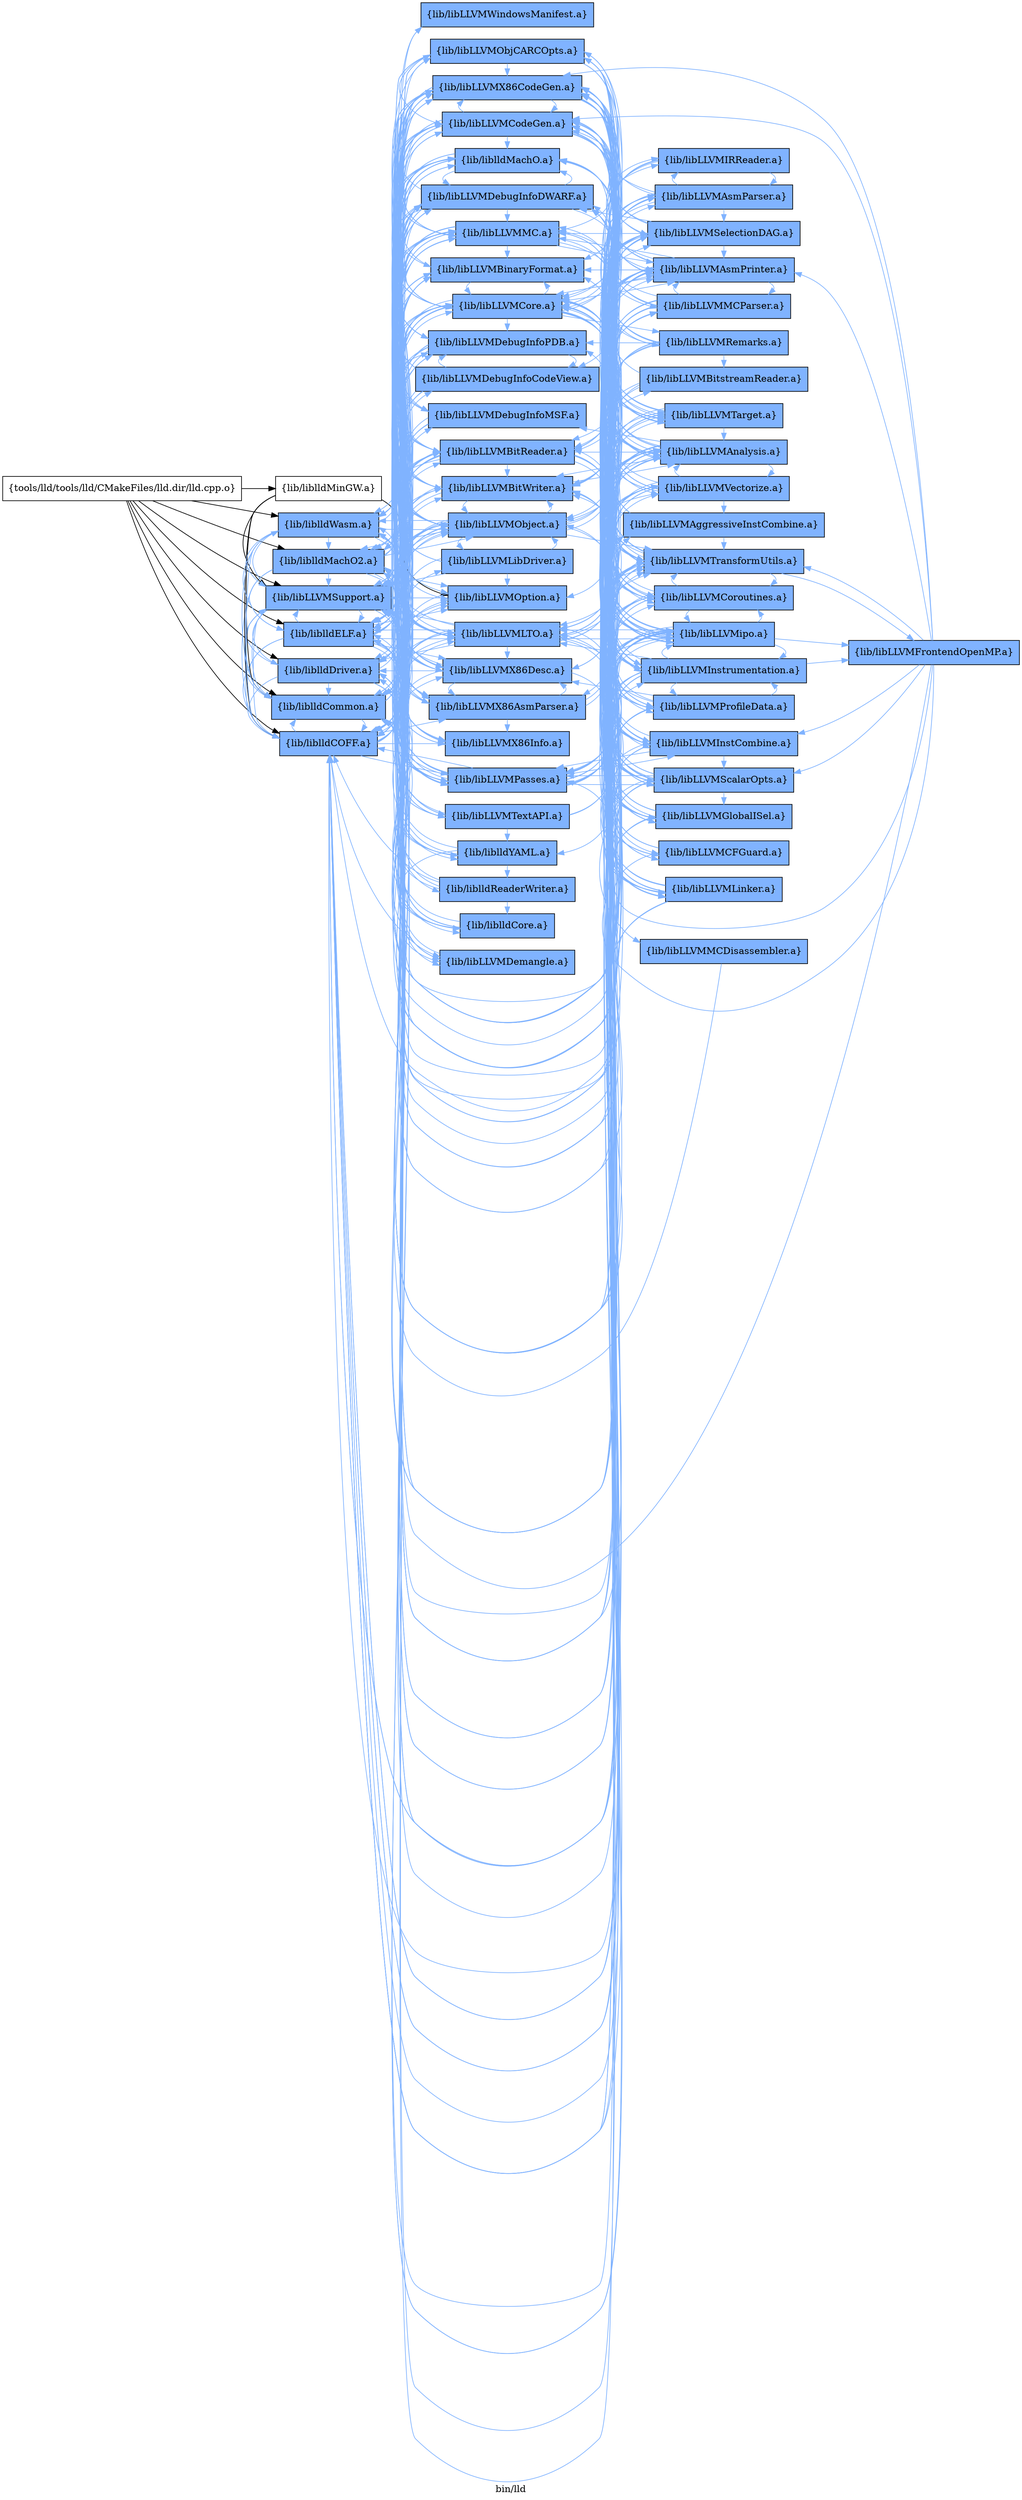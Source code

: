 digraph "bin/lld" {
	label="bin/lld";
	rankdir=LR;
	{ rank=same; Node0x55e266e8fc18;  }
	{ rank=same; Node0x55e266e9afc8; Node0x55e266e9ab18; Node0x55e266e9a5c8; Node0x55e266e99df8; Node0x55e266e99948; Node0x55e266e99498; Node0x55e266e98f48; Node0x55e266e98b38;  }
	{ rank=same; Node0x55e266e98548; Node0x55e266e9f348; Node0x55e266e8d1e8; Node0x55e266e96a18; Node0x55e266e96748; Node0x55e266ea1878; Node0x55e266e9f848; Node0x55e266e9fd48; Node0x55e266e965b8; Node0x55e266ea22c8; Node0x55e266ea1dc8; Node0x55e266ea36c8; Node0x55e266e8d6e8; Node0x55e266eb3078; Node0x55e266ea1378; Node0x55e266ea0dd8; Node0x55e266eb1b38; Node0x55e266eb2bc8; Node0x55e266e8c7e8; Node0x55e266ea0c48; Node0x55e266e98098; Node0x55e266e97b48; Node0x55e266e975f8; Node0x55e266e90168; Node0x55e266eb11d8; Node0x55e266eb0dc8; Node0x55e266e8e4a8;  }
	{ rank=same; Node0x55e266ea0248; Node0x55e266e8e9a8; Node0x55e266ea1648; Node0x55e266eb2b78; Node0x55e266ea0748; Node0x55e266ea1148; Node0x55e266ea08d8; Node0x55e266eb2628; Node0x55e266e8fc68; Node0x55e266e8daa8; Node0x55e266e8f268; Node0x55e266eb20d8; Node0x55e266eaf0b8; Node0x55e266e911a8; Node0x55e266e8dfa8; Node0x55e266eaf5b8; Node0x55e266e9f9d8; Node0x55e266eb1638; Node0x55e266ea2818; Node0x55e266e907a8; Node0x55e266e8f858; Node0x55e266e97238;  }

	Node0x55e266e8fc18 [shape=record,shape=box,group=0,label="{tools/lld/tools/lld/CMakeFiles/lld.dir/lld.cpp.o}"];
	Node0x55e266e8fc18 -> Node0x55e266e9afc8;
	Node0x55e266e8fc18 -> Node0x55e266e9ab18;
	Node0x55e266e8fc18 -> Node0x55e266e9a5c8;
	Node0x55e266e8fc18 -> Node0x55e266e99df8;
	Node0x55e266e8fc18 -> Node0x55e266e99948;
	Node0x55e266e8fc18 -> Node0x55e266e99498;
	Node0x55e266e8fc18 -> Node0x55e266e98f48;
	Node0x55e266e8fc18 -> Node0x55e266e98b38;
	Node0x55e266e9afc8 [shape=record,shape=box,group=1,style=filled,fillcolor="0.600000 0.5 1",label="{lib/libLLVMSupport.a}"];
	Node0x55e266e9afc8 -> Node0x55e266e9a5c8[color="0.600000 0.5 1"];
	Node0x55e266e9afc8 -> Node0x55e266e9ab18[color="0.600000 0.5 1"];
	Node0x55e266e9afc8 -> Node0x55e266e99948[color="0.600000 0.5 1"];
	Node0x55e266e9afc8 -> Node0x55e266e99df8[color="0.600000 0.5 1"];
	Node0x55e266e9afc8 -> Node0x55e266e98b38[color="0.600000 0.5 1"];
	Node0x55e266e9afc8 -> Node0x55e266e98548[color="0.600000 0.5 1"];
	Node0x55e266e9afc8 -> Node0x55e266e9f348[color="0.600000 0.5 1"];
	Node0x55e266e9afc8 -> Node0x55e266e8d1e8[color="0.600000 0.5 1"];
	Node0x55e266e9afc8 -> Node0x55e266e96a18[color="0.600000 0.5 1"];
	Node0x55e266e9afc8 -> Node0x55e266e96748[color="0.600000 0.5 1"];
	Node0x55e266e9ab18 [shape=record,shape=box,group=1,style=filled,fillcolor="0.600000 0.5 1",label="{lib/liblldCommon.a}"];
	Node0x55e266e9ab18 -> Node0x55e266e9afc8[color="0.600000 0.5 1"];
	Node0x55e266e9ab18 -> Node0x55e266ea1878[color="0.600000 0.5 1"];
	Node0x55e266e9ab18 -> Node0x55e266e9a5c8[color="0.600000 0.5 1"];
	Node0x55e266e9ab18 -> Node0x55e266e9f848[color="0.600000 0.5 1"];
	Node0x55e266e9ab18 -> Node0x55e266e9fd48[color="0.600000 0.5 1"];
	Node0x55e266e9ab18 -> Node0x55e266e8d1e8[color="0.600000 0.5 1"];
	Node0x55e266e9ab18 -> Node0x55e266e96748[color="0.600000 0.5 1"];
	Node0x55e266e9a5c8 [shape=record,shape=box,group=1,style=filled,fillcolor="0.600000 0.5 1",label="{lib/liblldCOFF.a}"];
	Node0x55e266e9a5c8 -> Node0x55e266e9afc8[color="0.600000 0.5 1"];
	Node0x55e266e9a5c8 -> Node0x55e266e9ab18[color="0.600000 0.5 1"];
	Node0x55e266e9a5c8 -> Node0x55e266e965b8[color="0.600000 0.5 1"];
	Node0x55e266e9a5c8 -> Node0x55e266e9f848[color="0.600000 0.5 1"];
	Node0x55e266e9a5c8 -> Node0x55e266e9f348[color="0.600000 0.5 1"];
	Node0x55e266e9a5c8 -> Node0x55e266ea22c8[color="0.600000 0.5 1"];
	Node0x55e266e9a5c8 -> Node0x55e266ea1dc8[color="0.600000 0.5 1"];
	Node0x55e266e9a5c8 -> Node0x55e266ea36c8[color="0.600000 0.5 1"];
	Node0x55e266e9a5c8 -> Node0x55e266e8d6e8[color="0.600000 0.5 1"];
	Node0x55e266e9a5c8 -> Node0x55e266eb3078[color="0.600000 0.5 1"];
	Node0x55e266e9a5c8 -> Node0x55e266ea1378[color="0.600000 0.5 1"];
	Node0x55e266e9a5c8 -> Node0x55e266e96a18[color="0.600000 0.5 1"];
	Node0x55e266e9a5c8 -> Node0x55e266ea0dd8[color="0.600000 0.5 1"];
	Node0x55e266e9a5c8 -> Node0x55e266eb1b38[color="0.600000 0.5 1"];
	Node0x55e266e9a5c8 -> Node0x55e266eb2bc8[color="0.600000 0.5 1"];
	Node0x55e266e9a5c8 -> Node0x55e266e9fd48[color="0.600000 0.5 1"];
	Node0x55e266e9a5c8 -> Node0x55e266e8c7e8[color="0.600000 0.5 1"];
	Node0x55e266e9a5c8 -> Node0x55e266ea0c48[color="0.600000 0.5 1"];
	Node0x55e266e9a5c8 -> Node0x55e266e96748[color="0.600000 0.5 1"];
	Node0x55e266e99df8 [shape=record,shape=box,group=1,style=filled,fillcolor="0.600000 0.5 1",label="{lib/liblldDriver.a}"];
	Node0x55e266e99df8 -> Node0x55e266e9afc8[color="0.600000 0.5 1"];
	Node0x55e266e99df8 -> Node0x55e266e9ab18[color="0.600000 0.5 1"];
	Node0x55e266e99df8 -> Node0x55e266e9a5c8[color="0.600000 0.5 1"];
	Node0x55e266e99df8 -> Node0x55e266e98548[color="0.600000 0.5 1"];
	Node0x55e266e99df8 -> Node0x55e266e98098[color="0.600000 0.5 1"];
	Node0x55e266e99df8 -> Node0x55e266e97b48[color="0.600000 0.5 1"];
	Node0x55e266e99df8 -> Node0x55e266e975f8[color="0.600000 0.5 1"];
	Node0x55e266e99df8 -> Node0x55e266e9f848[color="0.600000 0.5 1"];
	Node0x55e266e99948 [shape=record,shape=box,group=1,style=filled,fillcolor="0.600000 0.5 1",label="{lib/liblldELF.a}"];
	Node0x55e266e99948 -> Node0x55e266e9afc8[color="0.600000 0.5 1"];
	Node0x55e266e99948 -> Node0x55e266e9ab18[color="0.600000 0.5 1"];
	Node0x55e266e99948 -> Node0x55e266e9a5c8[color="0.600000 0.5 1"];
	Node0x55e266e99948 -> Node0x55e266e9f848[color="0.600000 0.5 1"];
	Node0x55e266e99948 -> Node0x55e266e9f348[color="0.600000 0.5 1"];
	Node0x55e266e99948 -> Node0x55e266ea22c8[color="0.600000 0.5 1"];
	Node0x55e266e99948 -> Node0x55e266ea1dc8[color="0.600000 0.5 1"];
	Node0x55e266e99948 -> Node0x55e266ea36c8[color="0.600000 0.5 1"];
	Node0x55e266e99948 -> Node0x55e266e8d6e8[color="0.600000 0.5 1"];
	Node0x55e266e99948 -> Node0x55e266eb3078[color="0.600000 0.5 1"];
	Node0x55e266e99948 -> Node0x55e266ea1378[color="0.600000 0.5 1"];
	Node0x55e266e99948 -> Node0x55e266e9fd48[color="0.600000 0.5 1"];
	Node0x55e266e99948 -> Node0x55e266e8c7e8[color="0.600000 0.5 1"];
	Node0x55e266e99948 -> Node0x55e266e90168[color="0.600000 0.5 1"];
	Node0x55e266e99948 -> Node0x55e266eb1b38[color="0.600000 0.5 1"];
	Node0x55e266e99948 -> Node0x55e266e96748[color="0.600000 0.5 1"];
	Node0x55e266e99498 [shape=record,shape=box,group=1,style=filled,fillcolor="0.600000 0.5 1",label="{lib/liblldMachO2.a}"];
	Node0x55e266e99498 -> Node0x55e266e9afc8[color="0.600000 0.5 1"];
	Node0x55e266e99498 -> Node0x55e266e9ab18[color="0.600000 0.5 1"];
	Node0x55e266e99498 -> Node0x55e266e9a5c8[color="0.600000 0.5 1"];
	Node0x55e266e99498 -> Node0x55e266e99948[color="0.600000 0.5 1"];
	Node0x55e266e99498 -> Node0x55e266e9f848[color="0.600000 0.5 1"];
	Node0x55e266e99498 -> Node0x55e266e9f348[color="0.600000 0.5 1"];
	Node0x55e266e99498 -> Node0x55e266ea22c8[color="0.600000 0.5 1"];
	Node0x55e266e99498 -> Node0x55e266ea1dc8[color="0.600000 0.5 1"];
	Node0x55e266e99498 -> Node0x55e266ea36c8[color="0.600000 0.5 1"];
	Node0x55e266e99498 -> Node0x55e266e8d6e8[color="0.600000 0.5 1"];
	Node0x55e266e99498 -> Node0x55e266eb3078[color="0.600000 0.5 1"];
	Node0x55e266e99498 -> Node0x55e266eb11d8[color="0.600000 0.5 1"];
	Node0x55e266e99498 -> Node0x55e266ea1378[color="0.600000 0.5 1"];
	Node0x55e266e99498 -> Node0x55e266eb0dc8[color="0.600000 0.5 1"];
	Node0x55e266e99498 -> Node0x55e266e9fd48[color="0.600000 0.5 1"];
	Node0x55e266e99498 -> Node0x55e266e8e4a8[color="0.600000 0.5 1"];
	Node0x55e266e99498 -> Node0x55e266e8c7e8[color="0.600000 0.5 1"];
	Node0x55e266e99498 -> Node0x55e266eb1b38[color="0.600000 0.5 1"];
	Node0x55e266e98f48 [shape=record,shape=box,group=0,label="{lib/liblldMinGW.a}"];
	Node0x55e266e98f48 -> Node0x55e266e9afc8;
	Node0x55e266e98f48 -> Node0x55e266e9ab18;
	Node0x55e266e98f48 -> Node0x55e266e9a5c8;
	Node0x55e266e98f48 -> Node0x55e266e9f848;
	Node0x55e266e98b38 [shape=record,shape=box,group=1,style=filled,fillcolor="0.600000 0.5 1",label="{lib/liblldWasm.a}"];
	Node0x55e266e98b38 -> Node0x55e266e9afc8[color="0.600000 0.5 1"];
	Node0x55e266e98b38 -> Node0x55e266e9ab18[color="0.600000 0.5 1"];
	Node0x55e266e98b38 -> Node0x55e266e9a5c8[color="0.600000 0.5 1"];
	Node0x55e266e98b38 -> Node0x55e266e9f848[color="0.600000 0.5 1"];
	Node0x55e266e98b38 -> Node0x55e266e9f348[color="0.600000 0.5 1"];
	Node0x55e266e98b38 -> Node0x55e266ea22c8[color="0.600000 0.5 1"];
	Node0x55e266e98b38 -> Node0x55e266ea1dc8[color="0.600000 0.5 1"];
	Node0x55e266e98b38 -> Node0x55e266ea36c8[color="0.600000 0.5 1"];
	Node0x55e266e98b38 -> Node0x55e266e8d6e8[color="0.600000 0.5 1"];
	Node0x55e266e98b38 -> Node0x55e266eb3078[color="0.600000 0.5 1"];
	Node0x55e266e98b38 -> Node0x55e266ea1378[color="0.600000 0.5 1"];
	Node0x55e266e98b38 -> Node0x55e266e99948[color="0.600000 0.5 1"];
	Node0x55e266e98b38 -> Node0x55e266e8c7e8[color="0.600000 0.5 1"];
	Node0x55e266e98b38 -> Node0x55e266eb1b38[color="0.600000 0.5 1"];
	Node0x55e266e98b38 -> Node0x55e266e99498[color="0.600000 0.5 1"];
	Node0x55e266ea1878 [shape=record,shape=box,group=1,style=filled,fillcolor="0.600000 0.5 1",label="{lib/libLLVMCore.a}"];
	Node0x55e266ea1878 -> Node0x55e266e9afc8[color="0.600000 0.5 1"];
	Node0x55e266ea1878 -> Node0x55e266e96a18[color="0.600000 0.5 1"];
	Node0x55e266ea1878 -> Node0x55e266ea0248[color="0.600000 0.5 1"];
	Node0x55e266ea1878 -> Node0x55e266ea1648[color="0.600000 0.5 1"];
	Node0x55e266ea1878 -> Node0x55e266e8d6e8[color="0.600000 0.5 1"];
	Node0x55e266ea1878 -> Node0x55e266e8d1e8[color="0.600000 0.5 1"];
	Node0x55e266ea1878 -> Node0x55e266e8daa8[color="0.600000 0.5 1"];
	Node0x55e266ea1878 -> Node0x55e266e90168[color="0.600000 0.5 1"];
	Node0x55e266ea1878 -> Node0x55e266eb2628[color="0.600000 0.5 1"];
	Node0x55e266ea1878 -> Node0x55e266eb2b78[color="0.600000 0.5 1"];
	Node0x55e266ea1878 -> Node0x55e266ea1378[color="0.600000 0.5 1"];
	Node0x55e266ea1878 -> Node0x55e266e9f348[color="0.600000 0.5 1"];
	Node0x55e266ea1878 -> Node0x55e266e8fc68[color="0.600000 0.5 1"];
	Node0x55e266ea1878 -> Node0x55e266e8f268[color="0.600000 0.5 1"];
	Node0x55e266ea1878 -> Node0x55e266eb20d8[color="0.600000 0.5 1"];
	Node0x55e266ea1878 -> Node0x55e266eaf0b8[color="0.600000 0.5 1"];
	Node0x55e266ea1878 -> Node0x55e266e911a8[color="0.600000 0.5 1"];
	Node0x55e266ea1878 -> Node0x55e266e9a5c8[color="0.600000 0.5 1"];
	Node0x55e266ea1878 -> Node0x55e266e8c7e8[color="0.600000 0.5 1"];
	Node0x55e266ea1878 -> Node0x55e266e8dfa8[color="0.600000 0.5 1"];
	Node0x55e266ea1878 -> Node0x55e266eaf5b8[color="0.600000 0.5 1"];
	Node0x55e266ea1878 -> Node0x55e266e8e4a8[color="0.600000 0.5 1"];
	Node0x55e266ea1878 -> Node0x55e266ea1148[color="0.600000 0.5 1"];
	Node0x55e266ea1878 -> Node0x55e266e9ab18[color="0.600000 0.5 1"];
	Node0x55e266ea1878 -> Node0x55e266e9f9d8[color="0.600000 0.5 1"];
	Node0x55e266ea1878 -> Node0x55e266e99948[color="0.600000 0.5 1"];
	Node0x55e266ea1878 -> Node0x55e266e98b38[color="0.600000 0.5 1"];
	Node0x55e266ea1878 -> Node0x55e266ea0748[color="0.600000 0.5 1"];
	Node0x55e266ea1878 -> Node0x55e266eb0dc8[color="0.600000 0.5 1"];
	Node0x55e266e965b8 [shape=record,shape=box,group=1,style=filled,fillcolor="0.600000 0.5 1",label="{lib/libLLVMLibDriver.a}"];
	Node0x55e266e965b8 -> Node0x55e266e9afc8[color="0.600000 0.5 1"];
	Node0x55e266e965b8 -> Node0x55e266e9a5c8[color="0.600000 0.5 1"];
	Node0x55e266e965b8 -> Node0x55e266e9f848[color="0.600000 0.5 1"];
	Node0x55e266e965b8 -> Node0x55e266eb3078[color="0.600000 0.5 1"];
	Node0x55e266e965b8 -> Node0x55e266eb0dc8[color="0.600000 0.5 1"];
	Node0x55e266e965b8 -> Node0x55e266ea1378[color="0.600000 0.5 1"];
	Node0x55e266e9f848 [shape=record,shape=box,group=1,style=filled,fillcolor="0.600000 0.5 1",label="{lib/libLLVMOption.a}"];
	Node0x55e266e9f848 -> Node0x55e266e9afc8[color="0.600000 0.5 1"];
	Node0x55e266e9f848 -> Node0x55e266e9a5c8[color="0.600000 0.5 1"];
	Node0x55e266e9f348 [shape=record,shape=box,group=1,style=filled,fillcolor="0.600000 0.5 1",label="{lib/libLLVMX86CodeGen.a}"];
	Node0x55e266e9f348 -> Node0x55e266e9afc8[color="0.600000 0.5 1"];
	Node0x55e266e9f348 -> Node0x55e266ea0248[color="0.600000 0.5 1"];
	Node0x55e266e9f348 -> Node0x55e266ea1dc8[color="0.600000 0.5 1"];
	Node0x55e266e9f348 -> Node0x55e266ea36c8[color="0.600000 0.5 1"];
	Node0x55e266e9f348 -> Node0x55e266e8d1e8[color="0.600000 0.5 1"];
	Node0x55e266e9f348 -> Node0x55e266eb1b38[color="0.600000 0.5 1"];
	Node0x55e266e9f348 -> Node0x55e266ea1878[color="0.600000 0.5 1"];
	Node0x55e266e9f348 -> Node0x55e266e9a5c8[color="0.600000 0.5 1"];
	Node0x55e266e9f348 -> Node0x55e266e9f848[color="0.600000 0.5 1"];
	Node0x55e266e9f348 -> Node0x55e266e8e9a8[color="0.600000 0.5 1"];
	Node0x55e266e9f348 -> Node0x55e266ea1648[color="0.600000 0.5 1"];
	Node0x55e266e9f348 -> Node0x55e266eb2b78[color="0.600000 0.5 1"];
	Node0x55e266e9f348 -> Node0x55e266e9ab18[color="0.600000 0.5 1"];
	Node0x55e266e9f348 -> Node0x55e266ea0748[color="0.600000 0.5 1"];
	Node0x55e266e9f348 -> Node0x55e266ea1148[color="0.600000 0.5 1"];
	Node0x55e266e9f348 -> Node0x55e266e99948[color="0.600000 0.5 1"];
	Node0x55e266e9f348 -> Node0x55e266ea08d8[color="0.600000 0.5 1"];
	Node0x55e266e9f348 -> Node0x55e266eb2628[color="0.600000 0.5 1"];
	Node0x55e266ea22c8 [shape=record,shape=box,group=1,style=filled,fillcolor="0.600000 0.5 1",label="{lib/libLLVMX86AsmParser.a}"];
	Node0x55e266ea22c8 -> Node0x55e266e9afc8[color="0.600000 0.5 1"];
	Node0x55e266ea22c8 -> Node0x55e266ea0248[color="0.600000 0.5 1"];
	Node0x55e266ea22c8 -> Node0x55e266ea1dc8[color="0.600000 0.5 1"];
	Node0x55e266ea22c8 -> Node0x55e266ea36c8[color="0.600000 0.5 1"];
	Node0x55e266ea22c8 -> Node0x55e266eb1638[color="0.600000 0.5 1"];
	Node0x55e266ea22c8 -> Node0x55e266eb1b38[color="0.600000 0.5 1"];
	Node0x55e266ea1dc8 [shape=record,shape=box,group=1,style=filled,fillcolor="0.600000 0.5 1",label="{lib/libLLVMX86Desc.a}"];
	Node0x55e266ea1dc8 -> Node0x55e266e9afc8[color="0.600000 0.5 1"];
	Node0x55e266ea1dc8 -> Node0x55e266e99df8[color="0.600000 0.5 1"];
	Node0x55e266ea1dc8 -> Node0x55e266e98548[color="0.600000 0.5 1"];
	Node0x55e266ea1dc8 -> Node0x55e266eb1b38[color="0.600000 0.5 1"];
	Node0x55e266ea1dc8 -> Node0x55e266e9f348[color="0.600000 0.5 1"];
	Node0x55e266ea1dc8 -> Node0x55e266ea2818[color="0.600000 0.5 1"];
	Node0x55e266ea1dc8 -> Node0x55e266ea36c8[color="0.600000 0.5 1"];
	Node0x55e266ea1dc8 -> Node0x55e266ea22c8[color="0.600000 0.5 1"];
	Node0x55e266ea1dc8 -> Node0x55e266ea1378[color="0.600000 0.5 1"];
	Node0x55e266ea1dc8 -> Node0x55e266ea0248[color="0.600000 0.5 1"];
	Node0x55e266ea36c8 [shape=record,shape=box,group=1,style=filled,fillcolor="0.600000 0.5 1",label="{lib/libLLVMX86Info.a}"];
	Node0x55e266ea36c8 -> Node0x55e266e9afc8[color="0.600000 0.5 1"];
	Node0x55e266e8d6e8 [shape=record,shape=box,group=1,style=filled,fillcolor="0.600000 0.5 1",label="{lib/libLLVMLTO.a}"];
	Node0x55e266e8d6e8 -> Node0x55e266e9afc8[color="0.600000 0.5 1"];
	Node0x55e266e8d6e8 -> Node0x55e266e9a5c8[color="0.600000 0.5 1"];
	Node0x55e266e8d6e8 -> Node0x55e266e9ab18[color="0.600000 0.5 1"];
	Node0x55e266e8d6e8 -> Node0x55e266e99948[color="0.600000 0.5 1"];
	Node0x55e266e8d6e8 -> Node0x55e266e99df8[color="0.600000 0.5 1"];
	Node0x55e266e8d6e8 -> Node0x55e266e98548[color="0.600000 0.5 1"];
	Node0x55e266e8d6e8 -> Node0x55e266e9f348[color="0.600000 0.5 1"];
	Node0x55e266e8d6e8 -> Node0x55e266ea0248[color="0.600000 0.5 1"];
	Node0x55e266e8d6e8 -> Node0x55e266e9fd48[color="0.600000 0.5 1"];
	Node0x55e266e8d6e8 -> Node0x55e266ea1dc8[color="0.600000 0.5 1"];
	Node0x55e266e8d6e8 -> Node0x55e266e8daa8[color="0.600000 0.5 1"];
	Node0x55e266e8d6e8 -> Node0x55e266e90168[color="0.600000 0.5 1"];
	Node0x55e266e8d6e8 -> Node0x55e266e911a8[color="0.600000 0.5 1"];
	Node0x55e266e8d6e8 -> Node0x55e266eb2b78[color="0.600000 0.5 1"];
	Node0x55e266e8d6e8 -> Node0x55e266eb3078[color="0.600000 0.5 1"];
	Node0x55e266e8d6e8 -> Node0x55e266eb0dc8[color="0.600000 0.5 1"];
	Node0x55e266e8d6e8 -> Node0x55e266ea1878[color="0.600000 0.5 1"];
	Node0x55e266e8d6e8 -> Node0x55e266e99498[color="0.600000 0.5 1"];
	Node0x55e266e8d6e8 -> Node0x55e266e8c7e8[color="0.600000 0.5 1"];
	Node0x55e266e8d6e8 -> Node0x55e266e8e9a8[color="0.600000 0.5 1"];
	Node0x55e266e8d6e8 -> Node0x55e266eb2628[color="0.600000 0.5 1"];
	Node0x55e266e8d6e8 -> Node0x55e266eb1b38[color="0.600000 0.5 1"];
	Node0x55e266eb3078 [shape=record,shape=box,group=1,style=filled,fillcolor="0.600000 0.5 1",label="{lib/libLLVMObject.a}"];
	Node0x55e266eb3078 -> Node0x55e266e9afc8[color="0.600000 0.5 1"];
	Node0x55e266eb3078 -> Node0x55e266e9a5c8[color="0.600000 0.5 1"];
	Node0x55e266eb3078 -> Node0x55e266e99498[color="0.600000 0.5 1"];
	Node0x55e266eb3078 -> Node0x55e266e965b8[color="0.600000 0.5 1"];
	Node0x55e266eb3078 -> Node0x55e266e99948[color="0.600000 0.5 1"];
	Node0x55e266eb3078 -> Node0x55e266e98548[color="0.600000 0.5 1"];
	Node0x55e266eb3078 -> Node0x55e266ea1878[color="0.600000 0.5 1"];
	Node0x55e266eb3078 -> Node0x55e266ea1378[color="0.600000 0.5 1"];
	Node0x55e266eb3078 -> Node0x55e266eb1b38[color="0.600000 0.5 1"];
	Node0x55e266eb3078 -> Node0x55e266e9ab18[color="0.600000 0.5 1"];
	Node0x55e266eb3078 -> Node0x55e266e8d6e8[color="0.600000 0.5 1"];
	Node0x55e266eb3078 -> Node0x55e266eb0dc8[color="0.600000 0.5 1"];
	Node0x55e266eb3078 -> Node0x55e266e9f348[color="0.600000 0.5 1"];
	Node0x55e266eb3078 -> Node0x55e266e90168[color="0.600000 0.5 1"];
	Node0x55e266eb3078 -> Node0x55e266e9fd48[color="0.600000 0.5 1"];
	Node0x55e266eb3078 -> Node0x55e266e8e9a8[color="0.600000 0.5 1"];
	Node0x55e266eb3078 -> Node0x55e266ea0248[color="0.600000 0.5 1"];
	Node0x55e266eb3078 -> Node0x55e266eb1638[color="0.600000 0.5 1"];
	Node0x55e266eb3078 -> Node0x55e266e8daa8[color="0.600000 0.5 1"];
	Node0x55e266eb3078 -> Node0x55e266ea22c8[color="0.600000 0.5 1"];
	Node0x55e266eb3078 -> Node0x55e266ea1dc8[color="0.600000 0.5 1"];
	Node0x55e266eb3078 -> Node0x55e266eb11d8[color="0.600000 0.5 1"];
	Node0x55e266eb3078 -> Node0x55e266e99df8[color="0.600000 0.5 1"];
	Node0x55e266eb3078 -> Node0x55e266e98b38[color="0.600000 0.5 1"];
	Node0x55e266eb3078 -> Node0x55e266eb2628[color="0.600000 0.5 1"];
	Node0x55e266ea1378 [shape=record,shape=box,group=1,style=filled,fillcolor="0.600000 0.5 1",label="{lib/libLLVMBinaryFormat.a}"];
	Node0x55e266ea1378 -> Node0x55e266e9afc8[color="0.600000 0.5 1"];
	Node0x55e266ea1378 -> Node0x55e266ea1878[color="0.600000 0.5 1"];
	Node0x55e266ea1378 -> Node0x55e266e9fd48[color="0.600000 0.5 1"];
	Node0x55e266e96a18 [shape=record,shape=box,group=1,style=filled,fillcolor="0.600000 0.5 1",label="{lib/libLLVMDebugInfoPDB.a}"];
	Node0x55e266e96a18 -> Node0x55e266e9afc8[color="0.600000 0.5 1"];
	Node0x55e266e96a18 -> Node0x55e266e9a5c8[color="0.600000 0.5 1"];
	Node0x55e266e96a18 -> Node0x55e266ea0c48[color="0.600000 0.5 1"];
	Node0x55e266e96a18 -> Node0x55e266ea0dd8[color="0.600000 0.5 1"];
	Node0x55e266e96a18 -> Node0x55e266e9ab18[color="0.600000 0.5 1"];
	Node0x55e266e96a18 -> Node0x55e266eb3078[color="0.600000 0.5 1"];
	Node0x55e266e96a18 -> Node0x55e266ea1378[color="0.600000 0.5 1"];
	Node0x55e266e96a18 -> Node0x55e266e99948[color="0.600000 0.5 1"];
	Node0x55e266ea0dd8 [shape=record,shape=box,group=1,style=filled,fillcolor="0.600000 0.5 1",label="{lib/libLLVMDebugInfoCodeView.a}"];
	Node0x55e266ea0dd8 -> Node0x55e266e9afc8[color="0.600000 0.5 1"];
	Node0x55e266ea0dd8 -> Node0x55e266e9a5c8[color="0.600000 0.5 1"];
	Node0x55e266ea0dd8 -> Node0x55e266e96a18[color="0.600000 0.5 1"];
	Node0x55e266ea0dd8 -> Node0x55e266ea0248[color="0.600000 0.5 1"];
	Node0x55e266ea0dd8 -> Node0x55e266e8d1e8[color="0.600000 0.5 1"];
	Node0x55e266ea0dd8 -> Node0x55e266e99948[color="0.600000 0.5 1"];
	Node0x55e266ea0dd8 -> Node0x55e266e98b38[color="0.600000 0.5 1"];
	Node0x55e266ea0dd8 -> Node0x55e266e99498[color="0.600000 0.5 1"];
	Node0x55e266ea0dd8 -> Node0x55e266e98548[color="0.600000 0.5 1"];
	Node0x55e266eb1b38 [shape=record,shape=box,group=1,style=filled,fillcolor="0.600000 0.5 1",label="{lib/libLLVMMC.a}"];
	Node0x55e266eb1b38 -> Node0x55e266e9afc8[color="0.600000 0.5 1"];
	Node0x55e266eb1b38 -> Node0x55e266ea1dc8[color="0.600000 0.5 1"];
	Node0x55e266eb1b38 -> Node0x55e266e9a5c8[color="0.600000 0.5 1"];
	Node0x55e266eb1b38 -> Node0x55e266ea0248[color="0.600000 0.5 1"];
	Node0x55e266eb1b38 -> Node0x55e266e8d1e8[color="0.600000 0.5 1"];
	Node0x55e266eb1b38 -> Node0x55e266eb1638[color="0.600000 0.5 1"];
	Node0x55e266eb1b38 -> Node0x55e266eb3078[color="0.600000 0.5 1"];
	Node0x55e266eb1b38 -> Node0x55e266ea22c8[color="0.600000 0.5 1"];
	Node0x55e266eb1b38 -> Node0x55e266e96a18[color="0.600000 0.5 1"];
	Node0x55e266eb1b38 -> Node0x55e266e9f348[color="0.600000 0.5 1"];
	Node0x55e266eb1b38 -> Node0x55e266e8e9a8[color="0.600000 0.5 1"];
	Node0x55e266eb1b38 -> Node0x55e266e907a8[color="0.600000 0.5 1"];
	Node0x55e266eb1b38 -> Node0x55e266ea1378[color="0.600000 0.5 1"];
	Node0x55e266eb1b38 -> Node0x55e266e99948[color="0.600000 0.5 1"];
	Node0x55e266eb1b38 -> Node0x55e266e98b38[color="0.600000 0.5 1"];
	Node0x55e266eb2bc8 [shape=record,shape=box,group=1,style=filled,fillcolor="0.600000 0.5 1",label="{lib/libLLVMWindowsManifest.a}"];
	Node0x55e266eb2bc8 -> Node0x55e266e9afc8[color="0.600000 0.5 1"];
	Node0x55e266e9fd48 [shape=record,shape=box,group=1,style=filled,fillcolor="0.600000 0.5 1",label="{lib/libLLVMDebugInfoDWARF.a}"];
	Node0x55e266e9fd48 -> Node0x55e266e9afc8[color="0.600000 0.5 1"];
	Node0x55e266e9fd48 -> Node0x55e266e9a5c8[color="0.600000 0.5 1"];
	Node0x55e266e9fd48 -> Node0x55e266e9ab18[color="0.600000 0.5 1"];
	Node0x55e266e9fd48 -> Node0x55e266e99948[color="0.600000 0.5 1"];
	Node0x55e266e9fd48 -> Node0x55e266e96a18[color="0.600000 0.5 1"];
	Node0x55e266e9fd48 -> Node0x55e266ea0248[color="0.600000 0.5 1"];
	Node0x55e266e9fd48 -> Node0x55e266eb3078[color="0.600000 0.5 1"];
	Node0x55e266e9fd48 -> Node0x55e266ea1378[color="0.600000 0.5 1"];
	Node0x55e266e9fd48 -> Node0x55e266e98548[color="0.600000 0.5 1"];
	Node0x55e266e9fd48 -> Node0x55e266e99df8[color="0.600000 0.5 1"];
	Node0x55e266e9fd48 -> Node0x55e266e99498[color="0.600000 0.5 1"];
	Node0x55e266e9fd48 -> Node0x55e266eb1b38[color="0.600000 0.5 1"];
	Node0x55e266e9fd48 -> Node0x55e266e98b38[color="0.600000 0.5 1"];
	Node0x55e266e9fd48 -> Node0x55e266e9f348[color="0.600000 0.5 1"];
	Node0x55e266e8c7e8 [shape=record,shape=box,group=1,style=filled,fillcolor="0.600000 0.5 1",label="{lib/libLLVMPasses.a}"];
	Node0x55e266e8c7e8 -> Node0x55e266e9afc8[color="0.600000 0.5 1"];
	Node0x55e266e8c7e8 -> Node0x55e266e9a5c8[color="0.600000 0.5 1"];
	Node0x55e266e8c7e8 -> Node0x55e266e9ab18[color="0.600000 0.5 1"];
	Node0x55e266e8c7e8 -> Node0x55e266e99948[color="0.600000 0.5 1"];
	Node0x55e266e8c7e8 -> Node0x55e266e99498[color="0.600000 0.5 1"];
	Node0x55e266e8c7e8 -> Node0x55e266e98b38[color="0.600000 0.5 1"];
	Node0x55e266e8c7e8 -> Node0x55e266e8e9a8[color="0.600000 0.5 1"];
	Node0x55e266e8c7e8 -> Node0x55e266e8e4a8[color="0.600000 0.5 1"];
	Node0x55e266e8c7e8 -> Node0x55e266e9f348[color="0.600000 0.5 1"];
	Node0x55e266e8c7e8 -> Node0x55e266e8d6e8[color="0.600000 0.5 1"];
	Node0x55e266e8c7e8 -> Node0x55e266e8d1e8[color="0.600000 0.5 1"];
	Node0x55e266e8c7e8 -> Node0x55e266e8dfa8[color="0.600000 0.5 1"];
	Node0x55e266e8c7e8 -> Node0x55e266e8daa8[color="0.600000 0.5 1"];
	Node0x55e266e8c7e8 -> Node0x55e266e8fc68[color="0.600000 0.5 1"];
	Node0x55e266e8c7e8 -> Node0x55e266e8f858[color="0.600000 0.5 1"];
	Node0x55e266e8c7e8 -> Node0x55e266e8f268[color="0.600000 0.5 1"];
	Node0x55e266e8c7e8 -> Node0x55e266eaf5b8[color="0.600000 0.5 1"];
	Node0x55e266e8c7e8 -> Node0x55e266eb20d8[color="0.600000 0.5 1"];
	Node0x55e266e8c7e8 -> Node0x55e266eb2628[color="0.600000 0.5 1"];
	Node0x55e266e8c7e8 -> Node0x55e266eb2b78[color="0.600000 0.5 1"];
	Node0x55e266e8c7e8 -> Node0x55e266ea1878[color="0.600000 0.5 1"];
	Node0x55e266e8d1e8 [shape=record,shape=box,group=1,style=filled,fillcolor="0.600000 0.5 1",label="{lib/libLLVMCodeGen.a}"];
	Node0x55e266e8d1e8 -> Node0x55e266e9afc8[color="0.600000 0.5 1"];
	Node0x55e266e8d1e8 -> Node0x55e266e9f348[color="0.600000 0.5 1"];
	Node0x55e266e8d1e8 -> Node0x55e266ea1648[color="0.600000 0.5 1"];
	Node0x55e266e8d1e8 -> Node0x55e266eb2b78[color="0.600000 0.5 1"];
	Node0x55e266e8d1e8 -> Node0x55e266ea1878[color="0.600000 0.5 1"];
	Node0x55e266e8d1e8 -> Node0x55e266eb1b38[color="0.600000 0.5 1"];
	Node0x55e266e8d1e8 -> Node0x55e266e9ab18[color="0.600000 0.5 1"];
	Node0x55e266e8d1e8 -> Node0x55e266e9a5c8[color="0.600000 0.5 1"];
	Node0x55e266e8d1e8 -> Node0x55e266e99948[color="0.600000 0.5 1"];
	Node0x55e266e8d1e8 -> Node0x55e266ea0248[color="0.600000 0.5 1"];
	Node0x55e266e8d1e8 -> Node0x55e266ea0748[color="0.600000 0.5 1"];
	Node0x55e266e8d1e8 -> Node0x55e266eb2628[color="0.600000 0.5 1"];
	Node0x55e266e8d1e8 -> Node0x55e266e8e9a8[color="0.600000 0.5 1"];
	Node0x55e266e8d1e8 -> Node0x55e266ea1dc8[color="0.600000 0.5 1"];
	Node0x55e266e8d1e8 -> Node0x55e266e98548[color="0.600000 0.5 1"];
	Node0x55e266e8d1e8 -> Node0x55e266ea0c48[color="0.600000 0.5 1"];
	Node0x55e266e8d1e8 -> Node0x55e266e97b48[color="0.600000 0.5 1"];
	Node0x55e266e8d1e8 -> Node0x55e266e8d6e8[color="0.600000 0.5 1"];
	Node0x55e266e8d1e8 -> Node0x55e266ea08d8[color="0.600000 0.5 1"];
	Node0x55e266e8d1e8 -> Node0x55e266e8fc68[color="0.600000 0.5 1"];
	Node0x55e266e8d1e8 -> Node0x55e266e96a18[color="0.600000 0.5 1"];
	Node0x55e266e96748 [shape=record,shape=box,group=1,style=filled,fillcolor="0.600000 0.5 1",label="{lib/libLLVMDemangle.a}"];
	Node0x55e266e96748 -> Node0x55e266e9afc8[color="0.600000 0.5 1"];
	Node0x55e266ea0c48 [shape=record,shape=box,group=1,style=filled,fillcolor="0.600000 0.5 1",label="{lib/libLLVMDebugInfoMSF.a}"];
	Node0x55e266ea0c48 -> Node0x55e266e9afc8[color="0.600000 0.5 1"];
	Node0x55e266ea0c48 -> Node0x55e266e9a5c8[color="0.600000 0.5 1"];
	Node0x55e266ea0c48 -> Node0x55e266e96a18[color="0.600000 0.5 1"];
	Node0x55e266ea0c48 -> Node0x55e266e9ab18[color="0.600000 0.5 1"];
	Node0x55e266ea0c48 -> Node0x55e266e99948[color="0.600000 0.5 1"];
	Node0x55e266e98548 [shape=record,shape=box,group=1,style=filled,fillcolor="0.600000 0.5 1",label="{lib/liblldMachO.a}"];
	Node0x55e266e98548 -> Node0x55e266e9afc8[color="0.600000 0.5 1"];
	Node0x55e266e98548 -> Node0x55e266e9ab18[color="0.600000 0.5 1"];
	Node0x55e266e98548 -> Node0x55e266e9a5c8[color="0.600000 0.5 1"];
	Node0x55e266e98548 -> Node0x55e266e99df8[color="0.600000 0.5 1"];
	Node0x55e266e98548 -> Node0x55e266e975f8[color="0.600000 0.5 1"];
	Node0x55e266e98548 -> Node0x55e266e96748[color="0.600000 0.5 1"];
	Node0x55e266e98548 -> Node0x55e266e99498[color="0.600000 0.5 1"];
	Node0x55e266e98548 -> Node0x55e266eb3078[color="0.600000 0.5 1"];
	Node0x55e266e98548 -> Node0x55e266eb11d8[color="0.600000 0.5 1"];
	Node0x55e266e98548 -> Node0x55e266e9fd48[color="0.600000 0.5 1"];
	Node0x55e266e98548 -> Node0x55e266e97b48[color="0.600000 0.5 1"];
	Node0x55e266e98548 -> Node0x55e266e99948[color="0.600000 0.5 1"];
	Node0x55e266e98098 [shape=record,shape=box,group=1,style=filled,fillcolor="0.600000 0.5 1",label="{lib/liblldReaderWriter.a}"];
	Node0x55e266e98098 -> Node0x55e266e9afc8[color="0.600000 0.5 1"];
	Node0x55e266e98098 -> Node0x55e266e9a5c8[color="0.600000 0.5 1"];
	Node0x55e266e98098 -> Node0x55e266e99df8[color="0.600000 0.5 1"];
	Node0x55e266e98098 -> Node0x55e266e975f8[color="0.600000 0.5 1"];
	Node0x55e266e98098 -> Node0x55e266eb3078[color="0.600000 0.5 1"];
	Node0x55e266e97b48 [shape=record,shape=box,group=1,style=filled,fillcolor="0.600000 0.5 1",label="{lib/liblldYAML.a}"];
	Node0x55e266e97b48 -> Node0x55e266e9afc8[color="0.600000 0.5 1"];
	Node0x55e266e97b48 -> Node0x55e266e99df8[color="0.600000 0.5 1"];
	Node0x55e266e97b48 -> Node0x55e266e98548[color="0.600000 0.5 1"];
	Node0x55e266e97b48 -> Node0x55e266e98098[color="0.600000 0.5 1"];
	Node0x55e266e97b48 -> Node0x55e266e975f8[color="0.600000 0.5 1"];
	Node0x55e266e975f8 [shape=record,shape=box,group=1,style=filled,fillcolor="0.600000 0.5 1",label="{lib/liblldCore.a}"];
	Node0x55e266e975f8 -> Node0x55e266e9afc8[color="0.600000 0.5 1"];
	Node0x55e266e975f8 -> Node0x55e266e98548[color="0.600000 0.5 1"];
	Node0x55e266e975f8 -> Node0x55e266e99df8[color="0.600000 0.5 1"];
	Node0x55e266e975f8 -> Node0x55e266ea1378[color="0.600000 0.5 1"];
	Node0x55e266e975f8 -> Node0x55e266e99498[color="0.600000 0.5 1"];
	Node0x55e266e975f8 -> Node0x55e266e99948[color="0.600000 0.5 1"];
	Node0x55e266e90168 [shape=record,shape=box,group=1,style=filled,fillcolor="0.600000 0.5 1",label="{lib/libLLVMBitWriter.a}"];
	Node0x55e266e90168 -> Node0x55e266e9afc8[color="0.600000 0.5 1"];
	Node0x55e266e90168 -> Node0x55e266e99948[color="0.600000 0.5 1"];
	Node0x55e266e90168 -> Node0x55e266e9f348[color="0.600000 0.5 1"];
	Node0x55e266e90168 -> Node0x55e266ea0248[color="0.600000 0.5 1"];
	Node0x55e266e90168 -> Node0x55e266ea1648[color="0.600000 0.5 1"];
	Node0x55e266e90168 -> Node0x55e266e8d6e8[color="0.600000 0.5 1"];
	Node0x55e266e90168 -> Node0x55e266e8d1e8[color="0.600000 0.5 1"];
	Node0x55e266e90168 -> Node0x55e266eb2b78[color="0.600000 0.5 1"];
	Node0x55e266e90168 -> Node0x55e266eb3078[color="0.600000 0.5 1"];
	Node0x55e266e90168 -> Node0x55e266eb1b38[color="0.600000 0.5 1"];
	Node0x55e266e90168 -> Node0x55e266ea1878[color="0.600000 0.5 1"];
	Node0x55e266eb11d8 [shape=record,shape=box,group=1,style=filled,fillcolor="0.600000 0.5 1",label="{lib/libLLVMTextAPI.a}"];
	Node0x55e266eb11d8 -> Node0x55e266e9afc8[color="0.600000 0.5 1"];
	Node0x55e266eb11d8 -> Node0x55e266e98548[color="0.600000 0.5 1"];
	Node0x55e266eb11d8 -> Node0x55e266e97b48[color="0.600000 0.5 1"];
	Node0x55e266eb11d8 -> Node0x55e266e8daa8[color="0.600000 0.5 1"];
	Node0x55e266eb11d8 -> Node0x55e266eb3078[color="0.600000 0.5 1"];
	Node0x55e266eb11d8 -> Node0x55e266e9ab18[color="0.600000 0.5 1"];
	Node0x55e266eb11d8 -> Node0x55e266eb2628[color="0.600000 0.5 1"];
	Node0x55e266eb0dc8 [shape=record,shape=box,group=1,style=filled,fillcolor="0.600000 0.5 1",label="{lib/libLLVMBitReader.a}"];
	Node0x55e266eb0dc8 -> Node0x55e266e9afc8[color="0.600000 0.5 1"];
	Node0x55e266eb0dc8 -> Node0x55e266e9a5c8[color="0.600000 0.5 1"];
	Node0x55e266eb0dc8 -> Node0x55e266e99948[color="0.600000 0.5 1"];
	Node0x55e266eb0dc8 -> Node0x55e266e99498[color="0.600000 0.5 1"];
	Node0x55e266eb0dc8 -> Node0x55e266e98548[color="0.600000 0.5 1"];
	Node0x55e266eb0dc8 -> Node0x55e266e9f348[color="0.600000 0.5 1"];
	Node0x55e266eb0dc8 -> Node0x55e266e8c7e8[color="0.600000 0.5 1"];
	Node0x55e266eb0dc8 -> Node0x55e266ea1648[color="0.600000 0.5 1"];
	Node0x55e266eb0dc8 -> Node0x55e266e8d6e8[color="0.600000 0.5 1"];
	Node0x55e266eb0dc8 -> Node0x55e266e8d1e8[color="0.600000 0.5 1"];
	Node0x55e266eb0dc8 -> Node0x55e266e8dfa8[color="0.600000 0.5 1"];
	Node0x55e266eb0dc8 -> Node0x55e266e8daa8[color="0.600000 0.5 1"];
	Node0x55e266eb0dc8 -> Node0x55e266e8f268[color="0.600000 0.5 1"];
	Node0x55e266eb0dc8 -> Node0x55e266eaf0b8[color="0.600000 0.5 1"];
	Node0x55e266eb0dc8 -> Node0x55e266eb20d8[color="0.600000 0.5 1"];
	Node0x55e266eb0dc8 -> Node0x55e266eb2b78[color="0.600000 0.5 1"];
	Node0x55e266eb0dc8 -> Node0x55e266eb3078[color="0.600000 0.5 1"];
	Node0x55e266eb0dc8 -> Node0x55e266ea1878[color="0.600000 0.5 1"];
	Node0x55e266eb0dc8 -> Node0x55e266e97238[color="0.600000 0.5 1"];
	Node0x55e266eb0dc8 -> Node0x55e266e9ab18[color="0.600000 0.5 1"];
	Node0x55e266eb0dc8 -> Node0x55e266e90168[color="0.600000 0.5 1"];
	Node0x55e266e8e4a8 [shape=record,shape=box,group=1,style=filled,fillcolor="0.600000 0.5 1",label="{lib/libLLVMObjCARCOpts.a}"];
	Node0x55e266e8e4a8 -> Node0x55e266e9afc8[color="0.600000 0.5 1"];
	Node0x55e266e8e4a8 -> Node0x55e266e9f348[color="0.600000 0.5 1"];
	Node0x55e266e8e4a8 -> Node0x55e266ea1148[color="0.600000 0.5 1"];
	Node0x55e266e8e4a8 -> Node0x55e266e8d1e8[color="0.600000 0.5 1"];
	Node0x55e266e8e4a8 -> Node0x55e266e8c7e8[color="0.600000 0.5 1"];
	Node0x55e266e8e4a8 -> Node0x55e266eb2628[color="0.600000 0.5 1"];
	Node0x55e266e8e4a8 -> Node0x55e266eb2b78[color="0.600000 0.5 1"];
	Node0x55e266e8e4a8 -> Node0x55e266ea1878[color="0.600000 0.5 1"];
	Node0x55e266ea0248 [shape=record,shape=box,group=1,style=filled,fillcolor="0.600000 0.5 1",label="{lib/libLLVMAsmPrinter.a}"];
	Node0x55e266ea0248 -> Node0x55e266e9afc8[color="0.600000 0.5 1"];
	Node0x55e266ea0248 -> Node0x55e266e9a5c8[color="0.600000 0.5 1"];
	Node0x55e266ea0248 -> Node0x55e266e9f348[color="0.600000 0.5 1"];
	Node0x55e266ea0248 -> Node0x55e266e8e9a8[color="0.600000 0.5 1"];
	Node0x55e266ea0248 -> Node0x55e266e8d1e8[color="0.600000 0.5 1"];
	Node0x55e266ea0248 -> Node0x55e266eb2b78[color="0.600000 0.5 1"];
	Node0x55e266ea0248 -> Node0x55e266eb1b38[color="0.600000 0.5 1"];
	Node0x55e266ea0248 -> Node0x55e266ea1878[color="0.600000 0.5 1"];
	Node0x55e266ea0248 -> Node0x55e266ea1378[color="0.600000 0.5 1"];
	Node0x55e266ea0248 -> Node0x55e266e9f9d8[color="0.600000 0.5 1"];
	Node0x55e266ea0248 -> Node0x55e266eb1638[color="0.600000 0.5 1"];
	Node0x55e266ea0248 -> Node0x55e266e9fd48[color="0.600000 0.5 1"];
	Node0x55e266ea0248 -> Node0x55e266e99948[color="0.600000 0.5 1"];
	Node0x55e266ea0248 -> Node0x55e266ea0dd8[color="0.600000 0.5 1"];
	Node0x55e266e8e9a8 [shape=record,shape=box,group=1,style=filled,fillcolor="0.600000 0.5 1",label="{lib/libLLVMTarget.a}"];
	Node0x55e266e8e9a8 -> Node0x55e266e9afc8[color="0.600000 0.5 1"];
	Node0x55e266e8e9a8 -> Node0x55e266e9f348[color="0.600000 0.5 1"];
	Node0x55e266e8e9a8 -> Node0x55e266ea0248[color="0.600000 0.5 1"];
	Node0x55e266e8e9a8 -> Node0x55e266eb1b38[color="0.600000 0.5 1"];
	Node0x55e266e8e9a8 -> Node0x55e266ea1878[color="0.600000 0.5 1"];
	Node0x55e266e8e9a8 -> Node0x55e266ea1648[color="0.600000 0.5 1"];
	Node0x55e266e8e9a8 -> Node0x55e266e8d6e8[color="0.600000 0.5 1"];
	Node0x55e266e8e9a8 -> Node0x55e266eb2b78[color="0.600000 0.5 1"];
	Node0x55e266ea1648 [shape=record,shape=box,group=1,style=filled,fillcolor="0.600000 0.5 1",label="{lib/libLLVMSelectionDAG.a}"];
	Node0x55e266ea1648 -> Node0x55e266e9afc8[color="0.600000 0.5 1"];
	Node0x55e266ea1648 -> Node0x55e266e9f348[color="0.600000 0.5 1"];
	Node0x55e266ea1648 -> Node0x55e266ea0748[color="0.600000 0.5 1"];
	Node0x55e266ea1648 -> Node0x55e266e8d1e8[color="0.600000 0.5 1"];
	Node0x55e266ea1648 -> Node0x55e266eb2b78[color="0.600000 0.5 1"];
	Node0x55e266ea1648 -> Node0x55e266ea1878[color="0.600000 0.5 1"];
	Node0x55e266ea1648 -> Node0x55e266eb1b38[color="0.600000 0.5 1"];
	Node0x55e266ea1648 -> Node0x55e266e8e9a8[color="0.600000 0.5 1"];
	Node0x55e266ea1648 -> Node0x55e266ea0248[color="0.600000 0.5 1"];
	Node0x55e266ea1648 -> Node0x55e266e9fd48[color="0.600000 0.5 1"];
	Node0x55e266ea1648 -> Node0x55e266eb2628[color="0.600000 0.5 1"];
	Node0x55e266ea1648 -> Node0x55e266e9ab18[color="0.600000 0.5 1"];
	Node0x55e266ea1648 -> Node0x55e266e9a5c8[color="0.600000 0.5 1"];
	Node0x55e266ea1648 -> Node0x55e266e9f848[color="0.600000 0.5 1"];
	Node0x55e266eb2b78 [shape=record,shape=box,group=1,style=filled,fillcolor="0.600000 0.5 1",label="{lib/libLLVMAnalysis.a}"];
	Node0x55e266eb2b78 -> Node0x55e266e9afc8[color="0.600000 0.5 1"];
	Node0x55e266eb2b78 -> Node0x55e266e9ab18[color="0.600000 0.5 1"];
	Node0x55e266eb2b78 -> Node0x55e266e9f348[color="0.600000 0.5 1"];
	Node0x55e266eb2b78 -> Node0x55e266e8c7e8[color="0.600000 0.5 1"];
	Node0x55e266eb2b78 -> Node0x55e266e8fc68[color="0.600000 0.5 1"];
	Node0x55e266eb2b78 -> Node0x55e266ea1878[color="0.600000 0.5 1"];
	Node0x55e266eb2b78 -> Node0x55e266e8d1e8[color="0.600000 0.5 1"];
	Node0x55e266eb2b78 -> Node0x55e266e8daa8[color="0.600000 0.5 1"];
	Node0x55e266eb2b78 -> Node0x55e266ea1648[color="0.600000 0.5 1"];
	Node0x55e266eb2b78 -> Node0x55e266ea0748[color="0.600000 0.5 1"];
	Node0x55e266eb2b78 -> Node0x55e266eb20d8[color="0.600000 0.5 1"];
	Node0x55e266eb2b78 -> Node0x55e266e8d6e8[color="0.600000 0.5 1"];
	Node0x55e266eb2b78 -> Node0x55e266e9a5c8[color="0.600000 0.5 1"];
	Node0x55e266eb2b78 -> Node0x55e266e8dfa8[color="0.600000 0.5 1"];
	Node0x55e266eb2b78 -> Node0x55e266e8f268[color="0.600000 0.5 1"];
	Node0x55e266eb2b78 -> Node0x55e266ea0248[color="0.600000 0.5 1"];
	Node0x55e266eb2b78 -> Node0x55e266eaf5b8[color="0.600000 0.5 1"];
	Node0x55e266eb2b78 -> Node0x55e266eb2628[color="0.600000 0.5 1"];
	Node0x55e266eb2b78 -> Node0x55e266ea0c48[color="0.600000 0.5 1"];
	Node0x55e266eb2b78 -> Node0x55e266e99498[color="0.600000 0.5 1"];
	Node0x55e266eb2b78 -> Node0x55e266ea08d8[color="0.600000 0.5 1"];
	Node0x55e266eb2b78 -> Node0x55e266e8e4a8[color="0.600000 0.5 1"];
	Node0x55e266eb2b78 -> Node0x55e266ea1378[color="0.600000 0.5 1"];
	Node0x55e266eb2b78 -> Node0x55e266e99948[color="0.600000 0.5 1"];
	Node0x55e266eb2b78 -> Node0x55e266eaf0b8[color="0.600000 0.5 1"];
	Node0x55e266eb2b78 -> Node0x55e266eb3078[color="0.600000 0.5 1"];
	Node0x55e266eb2b78 -> Node0x55e266e90168[color="0.600000 0.5 1"];
	Node0x55e266eb2b78 -> Node0x55e266e911a8[color="0.600000 0.5 1"];
	Node0x55e266ea0748 [shape=record,shape=box,group=1,style=filled,fillcolor="0.600000 0.5 1",label="{lib/libLLVMGlobalISel.a}"];
	Node0x55e266ea0748 -> Node0x55e266e9afc8[color="0.600000 0.5 1"];
	Node0x55e266ea0748 -> Node0x55e266e9f348[color="0.600000 0.5 1"];
	Node0x55e266ea0748 -> Node0x55e266e8d1e8[color="0.600000 0.5 1"];
	Node0x55e266ea0748 -> Node0x55e266ea1878[color="0.600000 0.5 1"];
	Node0x55e266ea0748 -> Node0x55e266e8e9a8[color="0.600000 0.5 1"];
	Node0x55e266ea0748 -> Node0x55e266ea0248[color="0.600000 0.5 1"];
	Node0x55e266ea0748 -> Node0x55e266ea1648[color="0.600000 0.5 1"];
	Node0x55e266ea0748 -> Node0x55e266eb2b78[color="0.600000 0.5 1"];
	Node0x55e266ea0748 -> Node0x55e266eb1b38[color="0.600000 0.5 1"];
	Node0x55e266ea0748 -> Node0x55e266e9ab18[color="0.600000 0.5 1"];
	Node0x55e266ea0748 -> Node0x55e266eb2628[color="0.600000 0.5 1"];
	Node0x55e266ea1148 [shape=record,shape=box,group=1,style=filled,fillcolor="0.600000 0.5 1",label="{lib/libLLVMCFGuard.a}"];
	Node0x55e266ea1148 -> Node0x55e266e9afc8[color="0.600000 0.5 1"];
	Node0x55e266ea1148 -> Node0x55e266e9f348[color="0.600000 0.5 1"];
	Node0x55e266ea1148 -> Node0x55e266ea1878[color="0.600000 0.5 1"];
	Node0x55e266ea08d8 [shape=record,shape=box,group=1,style=filled,fillcolor="0.600000 0.5 1",label="{lib/libLLVMProfileData.a}"];
	Node0x55e266ea08d8 -> Node0x55e266e9afc8[color="0.600000 0.5 1"];
	Node0x55e266ea08d8 -> Node0x55e266e9f348[color="0.600000 0.5 1"];
	Node0x55e266ea08d8 -> Node0x55e266e8daa8[color="0.600000 0.5 1"];
	Node0x55e266ea08d8 -> Node0x55e266eb20d8[color="0.600000 0.5 1"];
	Node0x55e266ea08d8 -> Node0x55e266ea1878[color="0.600000 0.5 1"];
	Node0x55e266ea08d8 -> Node0x55e266e9ab18[color="0.600000 0.5 1"];
	Node0x55e266ea08d8 -> Node0x55e266e9a5c8[color="0.600000 0.5 1"];
	Node0x55e266ea08d8 -> Node0x55e266ea1dc8[color="0.600000 0.5 1"];
	Node0x55e266ea08d8 -> Node0x55e266eb2b78[color="0.600000 0.5 1"];
	Node0x55e266ea08d8 -> Node0x55e266e99948[color="0.600000 0.5 1"];
	Node0x55e266ea08d8 -> Node0x55e266e99498[color="0.600000 0.5 1"];
	Node0x55e266ea08d8 -> Node0x55e266e98548[color="0.600000 0.5 1"];
	Node0x55e266ea08d8 -> Node0x55e266e8d6e8[color="0.600000 0.5 1"];
	Node0x55e266eb2628 [shape=record,shape=box,group=1,style=filled,fillcolor="0.600000 0.5 1",label="{lib/libLLVMTransformUtils.a}"];
	Node0x55e266eb2628 -> Node0x55e266e9afc8[color="0.600000 0.5 1"];
	Node0x55e266eb2628 -> Node0x55e266e9f348[color="0.600000 0.5 1"];
	Node0x55e266eb2628 -> Node0x55e266e8daa8[color="0.600000 0.5 1"];
	Node0x55e266eb2628 -> Node0x55e266ea1878[color="0.600000 0.5 1"];
	Node0x55e266eb2628 -> Node0x55e266e9fd48[color="0.600000 0.5 1"];
	Node0x55e266eb2628 -> Node0x55e266ea1648[color="0.600000 0.5 1"];
	Node0x55e266eb2628 -> Node0x55e266ea1148[color="0.600000 0.5 1"];
	Node0x55e266eb2628 -> Node0x55e266e8d1e8[color="0.600000 0.5 1"];
	Node0x55e266eb2628 -> Node0x55e266e8c7e8[color="0.600000 0.5 1"];
	Node0x55e266eb2628 -> Node0x55e266e8fc68[color="0.600000 0.5 1"];
	Node0x55e266eb2628 -> Node0x55e266eb2b78[color="0.600000 0.5 1"];
	Node0x55e266eb2628 -> Node0x55e266ea0748[color="0.600000 0.5 1"];
	Node0x55e266eb2628 -> Node0x55e266e90168[color="0.600000 0.5 1"];
	Node0x55e266eb2628 -> Node0x55e266e9a5c8[color="0.600000 0.5 1"];
	Node0x55e266eb2628 -> Node0x55e266e8d6e8[color="0.600000 0.5 1"];
	Node0x55e266eb2628 -> Node0x55e266e8dfa8[color="0.600000 0.5 1"];
	Node0x55e266eb2628 -> Node0x55e266ea0248[color="0.600000 0.5 1"];
	Node0x55e266eb2628 -> Node0x55e266e8e4a8[color="0.600000 0.5 1"];
	Node0x55e266eb2628 -> Node0x55e266e911a8[color="0.600000 0.5 1"];
	Node0x55e266eb2628 -> Node0x55e266e9ab18[color="0.600000 0.5 1"];
	Node0x55e266eb2628 -> Node0x55e266e8f268[color="0.600000 0.5 1"];
	Node0x55e266eb2628 -> Node0x55e266eaf5b8[color="0.600000 0.5 1"];
	Node0x55e266eb2628 -> Node0x55e266eb20d8[color="0.600000 0.5 1"];
	Node0x55e266eb2628 -> Node0x55e266e90cf8[color="0.600000 0.5 1"];
	Node0x55e266eb2628 -> Node0x55e266eaf0b8[color="0.600000 0.5 1"];
	Node0x55e266e9f9d8 [shape=record,shape=box,group=1,style=filled,fillcolor="0.600000 0.5 1",label="{lib/libLLVMRemarks.a}"];
	Node0x55e266e9f9d8 -> Node0x55e266e9afc8[color="0.600000 0.5 1"];
	Node0x55e266e9f9d8 -> Node0x55e266e99948[color="0.600000 0.5 1"];
	Node0x55e266e9f9d8 -> Node0x55e266e8d1e8[color="0.600000 0.5 1"];
	Node0x55e266e9f9d8 -> Node0x55e266e90168[color="0.600000 0.5 1"];
	Node0x55e266e9f9d8 -> Node0x55e266e9a5c8[color="0.600000 0.5 1"];
	Node0x55e266e9f9d8 -> Node0x55e266e96a18[color="0.600000 0.5 1"];
	Node0x55e266e9f9d8 -> Node0x55e266ea0248[color="0.600000 0.5 1"];
	Node0x55e266e9f9d8 -> Node0x55e266e99498[color="0.600000 0.5 1"];
	Node0x55e266e9f9d8 -> Node0x55e266e98548[color="0.600000 0.5 1"];
	Node0x55e266e9f9d8 -> Node0x55e266e9fd48[color="0.600000 0.5 1"];
	Node0x55e266e9f9d8 -> Node0x55e266eb0dc8[color="0.600000 0.5 1"];
	Node0x55e266e9f9d8 -> Node0x55e266e97238[color="0.600000 0.5 1"];
	Node0x55e266eb1638 [shape=record,shape=box,group=1,style=filled,fillcolor="0.600000 0.5 1",label="{lib/libLLVMMCParser.a}"];
	Node0x55e266eb1638 -> Node0x55e266e9afc8[color="0.600000 0.5 1"];
	Node0x55e266eb1638 -> Node0x55e266e9a5c8[color="0.600000 0.5 1"];
	Node0x55e266eb1638 -> Node0x55e266e99df8[color="0.600000 0.5 1"];
	Node0x55e266eb1638 -> Node0x55e266e98548[color="0.600000 0.5 1"];
	Node0x55e266eb1638 -> Node0x55e266e9f348[color="0.600000 0.5 1"];
	Node0x55e266eb1638 -> Node0x55e266ea0248[color="0.600000 0.5 1"];
	Node0x55e266eb1638 -> Node0x55e266ea22c8[color="0.600000 0.5 1"];
	Node0x55e266eb1638 -> Node0x55e266eb3078[color="0.600000 0.5 1"];
	Node0x55e266eb1638 -> Node0x55e266eb1b38[color="0.600000 0.5 1"];
	Node0x55e266eb1638 -> Node0x55e266ea1dc8[color="0.600000 0.5 1"];
	Node0x55e266ea2818 [shape=record,shape=box,group=1,style=filled,fillcolor="0.600000 0.5 1",label="{lib/libLLVMMCDisassembler.a}"];
	Node0x55e266ea2818 -> Node0x55e266e9afc8[color="0.600000 0.5 1"];
	Node0x55e266e8daa8 [shape=record,shape=box,group=1,style=filled,fillcolor="0.600000 0.5 1",label="{lib/libLLVMipo.a}"];
	Node0x55e266e8daa8 -> Node0x55e266e9afc8[color="0.600000 0.5 1"];
	Node0x55e266e8daa8 -> Node0x55e266e9f348[color="0.600000 0.5 1"];
	Node0x55e266e8daa8 -> Node0x55e266e8d1e8[color="0.600000 0.5 1"];
	Node0x55e266e8daa8 -> Node0x55e266eb2628[color="0.600000 0.5 1"];
	Node0x55e266e8daa8 -> Node0x55e266eb2b78[color="0.600000 0.5 1"];
	Node0x55e266e8daa8 -> Node0x55e266ea1878[color="0.600000 0.5 1"];
	Node0x55e266e8daa8 -> Node0x55e266e9a5c8[color="0.600000 0.5 1"];
	Node0x55e266e8daa8 -> Node0x55e266e99948[color="0.600000 0.5 1"];
	Node0x55e266e8daa8 -> Node0x55e266ea1648[color="0.600000 0.5 1"];
	Node0x55e266e8daa8 -> Node0x55e266e9ab18[color="0.600000 0.5 1"];
	Node0x55e266e8daa8 -> Node0x55e266e8c7e8[color="0.600000 0.5 1"];
	Node0x55e266e8daa8 -> Node0x55e266e8dfa8[color="0.600000 0.5 1"];
	Node0x55e266e8daa8 -> Node0x55e266ea0248[color="0.600000 0.5 1"];
	Node0x55e266e8daa8 -> Node0x55e266e99498[color="0.600000 0.5 1"];
	Node0x55e266e8daa8 -> Node0x55e266e98548[color="0.600000 0.5 1"];
	Node0x55e266e8daa8 -> Node0x55e266e8d6e8[color="0.600000 0.5 1"];
	Node0x55e266e8daa8 -> Node0x55e266e911a8[color="0.600000 0.5 1"];
	Node0x55e266e8daa8 -> Node0x55e266e907a8[color="0.600000 0.5 1"];
	Node0x55e266e8daa8 -> Node0x55e266eb0dc8[color="0.600000 0.5 1"];
	Node0x55e266e8daa8 -> Node0x55e266e98b38[color="0.600000 0.5 1"];
	Node0x55e266e8daa8 -> Node0x55e266e97b48[color="0.600000 0.5 1"];
	Node0x55e266e8daa8 -> Node0x55e266e90cf8[color="0.600000 0.5 1"];
	Node0x55e266e8daa8 -> Node0x55e266ea0748[color="0.600000 0.5 1"];
	Node0x55e266e8daa8 -> Node0x55e266e8fc68[color="0.600000 0.5 1"];
	Node0x55e266e8daa8 -> Node0x55e266e8f858[color="0.600000 0.5 1"];
	Node0x55e266e8daa8 -> Node0x55e266e8f268[color="0.600000 0.5 1"];
	Node0x55e266e8daa8 -> Node0x55e266eaf5b8[color="0.600000 0.5 1"];
	Node0x55e266e8daa8 -> Node0x55e266eb20d8[color="0.600000 0.5 1"];
	Node0x55e266e8daa8 -> Node0x55e266e9fd48[color="0.600000 0.5 1"];
	Node0x55e266e8daa8 -> Node0x55e266ea08d8[color="0.600000 0.5 1"];
	Node0x55e266e8daa8 -> Node0x55e266e90168[color="0.600000 0.5 1"];
	Node0x55e266e911a8 [shape=record,shape=box,group=1,style=filled,fillcolor="0.600000 0.5 1",label="{lib/libLLVMLinker.a}"];
	Node0x55e266e911a8 -> Node0x55e266e9afc8[color="0.600000 0.5 1"];
	Node0x55e266e911a8 -> Node0x55e266e9a5c8[color="0.600000 0.5 1"];
	Node0x55e266e911a8 -> Node0x55e266e8d6e8[color="0.600000 0.5 1"];
	Node0x55e266e911a8 -> Node0x55e266e8d1e8[color="0.600000 0.5 1"];
	Node0x55e266e911a8 -> Node0x55e266e8daa8[color="0.600000 0.5 1"];
	Node0x55e266e911a8 -> Node0x55e266eb2628[color="0.600000 0.5 1"];
	Node0x55e266e911a8 -> Node0x55e266eb3078[color="0.600000 0.5 1"];
	Node0x55e266e911a8 -> Node0x55e266ea1878[color="0.600000 0.5 1"];
	Node0x55e266e8fc68 [shape=record,shape=box,group=1,style=filled,fillcolor="0.600000 0.5 1",label="{lib/libLLVMScalarOpts.a}"];
	Node0x55e266e8fc68 -> Node0x55e266e9afc8[color="0.600000 0.5 1"];
	Node0x55e266e8fc68 -> Node0x55e266e9f348[color="0.600000 0.5 1"];
	Node0x55e266e8fc68 -> Node0x55e266e8d1e8[color="0.600000 0.5 1"];
	Node0x55e266e8fc68 -> Node0x55e266e8c7e8[color="0.600000 0.5 1"];
	Node0x55e266e8fc68 -> Node0x55e266e8daa8[color="0.600000 0.5 1"];
	Node0x55e266e8fc68 -> Node0x55e266eb2b78[color="0.600000 0.5 1"];
	Node0x55e266e8fc68 -> Node0x55e266ea1878[color="0.600000 0.5 1"];
	Node0x55e266e8fc68 -> Node0x55e266e9ab18[color="0.600000 0.5 1"];
	Node0x55e266e8fc68 -> Node0x55e266eb2628[color="0.600000 0.5 1"];
	Node0x55e266e8fc68 -> Node0x55e266e8dfa8[color="0.600000 0.5 1"];
	Node0x55e266e8fc68 -> Node0x55e266e8e4a8[color="0.600000 0.5 1"];
	Node0x55e266e8fc68 -> Node0x55e266ea1648[color="0.600000 0.5 1"];
	Node0x55e266e8fc68 -> Node0x55e266ea0748[color="0.600000 0.5 1"];
	Node0x55e266e8fc68 -> Node0x55e266ea0248[color="0.600000 0.5 1"];
	Node0x55e266e8fc68 -> Node0x55e266e9a5c8[color="0.600000 0.5 1"];
	Node0x55e266e8fc68 -> Node0x55e266e90168[color="0.600000 0.5 1"];
	Node0x55e266e8fc68 -> Node0x55e266ea1148[color="0.600000 0.5 1"];
	Node0x55e266e8fc68 -> Node0x55e266e8d6e8[color="0.600000 0.5 1"];
	Node0x55e266e8fc68 -> Node0x55e266e96a18[color="0.600000 0.5 1"];
	Node0x55e266e8dfa8 [shape=record,shape=box,group=1,style=filled,fillcolor="0.600000 0.5 1",label="{lib/libLLVMCoroutines.a}"];
	Node0x55e266e8dfa8 -> Node0x55e266e9afc8[color="0.600000 0.5 1"];
	Node0x55e266e8dfa8 -> Node0x55e266e9f348[color="0.600000 0.5 1"];
	Node0x55e266e8dfa8 -> Node0x55e266e8fc68[color="0.600000 0.5 1"];
	Node0x55e266e8dfa8 -> Node0x55e266ea1878[color="0.600000 0.5 1"];
	Node0x55e266e8dfa8 -> Node0x55e266e8d1e8[color="0.600000 0.5 1"];
	Node0x55e266e8dfa8 -> Node0x55e266e8daa8[color="0.600000 0.5 1"];
	Node0x55e266e8dfa8 -> Node0x55e266eb2628[color="0.600000 0.5 1"];
	Node0x55e266e8dfa8 -> Node0x55e266eb2b78[color="0.600000 0.5 1"];
	Node0x55e266e8dfa8 -> Node0x55e266e9ab18[color="0.600000 0.5 1"];
	Node0x55e266e8dfa8 -> Node0x55e266e8e4a8[color="0.600000 0.5 1"];
	Node0x55e266e8dfa8 -> Node0x55e266ea1648[color="0.600000 0.5 1"];
	Node0x55e266e8dfa8 -> Node0x55e266e8c7e8[color="0.600000 0.5 1"];
	Node0x55e266e8f858 [shape=record,shape=box,group=1,style=filled,fillcolor="0.600000 0.5 1",label="{lib/libLLVMAggressiveInstCombine.a}"];
	Node0x55e266e8f858 -> Node0x55e266e9afc8[color="0.600000 0.5 1"];
	Node0x55e266e8f858 -> Node0x55e266e9ab18[color="0.600000 0.5 1"];
	Node0x55e266e8f858 -> Node0x55e266e9f348[color="0.600000 0.5 1"];
	Node0x55e266e8f858 -> Node0x55e266e8d1e8[color="0.600000 0.5 1"];
	Node0x55e266e8f858 -> Node0x55e266eb2628[color="0.600000 0.5 1"];
	Node0x55e266e8f858 -> Node0x55e266eb2b78[color="0.600000 0.5 1"];
	Node0x55e266e8f858 -> Node0x55e266ea1878[color="0.600000 0.5 1"];
	Node0x55e266e8f268 [shape=record,shape=box,group=1,style=filled,fillcolor="0.600000 0.5 1",label="{lib/libLLVMInstCombine.a}"];
	Node0x55e266e8f268 -> Node0x55e266e9afc8[color="0.600000 0.5 1"];
	Node0x55e266e8f268 -> Node0x55e266e9ab18[color="0.600000 0.5 1"];
	Node0x55e266e8f268 -> Node0x55e266e9f348[color="0.600000 0.5 1"];
	Node0x55e266e8f268 -> Node0x55e266ea0748[color="0.600000 0.5 1"];
	Node0x55e266e8f268 -> Node0x55e266ea1648[color="0.600000 0.5 1"];
	Node0x55e266e8f268 -> Node0x55e266e8d1e8[color="0.600000 0.5 1"];
	Node0x55e266e8f268 -> Node0x55e266e8c7e8[color="0.600000 0.5 1"];
	Node0x55e266e8f268 -> Node0x55e266e8dfa8[color="0.600000 0.5 1"];
	Node0x55e266e8f268 -> Node0x55e266e8fc68[color="0.600000 0.5 1"];
	Node0x55e266e8f268 -> Node0x55e266eb2628[color="0.600000 0.5 1"];
	Node0x55e266e8f268 -> Node0x55e266eb2b78[color="0.600000 0.5 1"];
	Node0x55e266e8f268 -> Node0x55e266ea1878[color="0.600000 0.5 1"];
	Node0x55e266e8f268 -> Node0x55e266e8daa8[color="0.600000 0.5 1"];
	Node0x55e266e8f268 -> Node0x55e266e90168[color="0.600000 0.5 1"];
	Node0x55e266e8f268 -> Node0x55e266ea0248[color="0.600000 0.5 1"];
	Node0x55e266eaf5b8 [shape=record,shape=box,group=1,style=filled,fillcolor="0.600000 0.5 1",label="{lib/libLLVMVectorize.a}"];
	Node0x55e266eaf5b8 -> Node0x55e266e9afc8[color="0.600000 0.5 1"];
	Node0x55e266eaf5b8 -> Node0x55e266e9f348[color="0.600000 0.5 1"];
	Node0x55e266eaf5b8 -> Node0x55e266ea0748[color="0.600000 0.5 1"];
	Node0x55e266eaf5b8 -> Node0x55e266ea1648[color="0.600000 0.5 1"];
	Node0x55e266eaf5b8 -> Node0x55e266e8c7e8[color="0.600000 0.5 1"];
	Node0x55e266eaf5b8 -> Node0x55e266e8dfa8[color="0.600000 0.5 1"];
	Node0x55e266eaf5b8 -> Node0x55e266e8fc68[color="0.600000 0.5 1"];
	Node0x55e266eaf5b8 -> Node0x55e266eb2628[color="0.600000 0.5 1"];
	Node0x55e266eaf5b8 -> Node0x55e266eb2b78[color="0.600000 0.5 1"];
	Node0x55e266eaf5b8 -> Node0x55e266ea1878[color="0.600000 0.5 1"];
	Node0x55e266eaf5b8 -> Node0x55e266e9ab18[color="0.600000 0.5 1"];
	Node0x55e266eaf5b8 -> Node0x55e266e9a5c8[color="0.600000 0.5 1"];
	Node0x55e266eaf5b8 -> Node0x55e266ea0248[color="0.600000 0.5 1"];
	Node0x55e266eaf5b8 -> Node0x55e266e8d1e8[color="0.600000 0.5 1"];
	Node0x55e266eaf5b8 -> Node0x55e266e8daa8[color="0.600000 0.5 1"];
	Node0x55e266eaf5b8 -> Node0x55e266e8f858[color="0.600000 0.5 1"];
	Node0x55e266eaf5b8 -> Node0x55e266e8f268[color="0.600000 0.5 1"];
	Node0x55e266eaf5b8 -> Node0x55e266e8e4a8[color="0.600000 0.5 1"];
	Node0x55e266eb20d8 [shape=record,shape=box,group=1,style=filled,fillcolor="0.600000 0.5 1",label="{lib/libLLVMInstrumentation.a}"];
	Node0x55e266eb20d8 -> Node0x55e266e9afc8[color="0.600000 0.5 1"];
	Node0x55e266eb20d8 -> Node0x55e266e9ab18[color="0.600000 0.5 1"];
	Node0x55e266eb20d8 -> Node0x55e266e9f348[color="0.600000 0.5 1"];
	Node0x55e266eb20d8 -> Node0x55e266e8d1e8[color="0.600000 0.5 1"];
	Node0x55e266eb20d8 -> Node0x55e266e8c7e8[color="0.600000 0.5 1"];
	Node0x55e266eb20d8 -> Node0x55e266e8f268[color="0.600000 0.5 1"];
	Node0x55e266eb20d8 -> Node0x55e266e90cf8[color="0.600000 0.5 1"];
	Node0x55e266eb20d8 -> Node0x55e266eb2628[color="0.600000 0.5 1"];
	Node0x55e266eb20d8 -> Node0x55e266eb2b78[color="0.600000 0.5 1"];
	Node0x55e266eb20d8 -> Node0x55e266eb1b38[color="0.600000 0.5 1"];
	Node0x55e266eb20d8 -> Node0x55e266ea1878[color="0.600000 0.5 1"];
	Node0x55e266eb20d8 -> Node0x55e266e8daa8[color="0.600000 0.5 1"];
	Node0x55e266eb20d8 -> Node0x55e266ea08d8[color="0.600000 0.5 1"];
	Node0x55e266eb20d8 -> Node0x55e266e9a5c8[color="0.600000 0.5 1"];
	Node0x55e266eb20d8 -> Node0x55e266e8fc68[color="0.600000 0.5 1"];
	Node0x55e266eb20d8 -> Node0x55e266eaf5b8[color="0.600000 0.5 1"];
	Node0x55e266eb20d8 -> Node0x55e266ea1648[color="0.600000 0.5 1"];
	Node0x55e266eb20d8 -> Node0x55e266e8dfa8[color="0.600000 0.5 1"];
	Node0x55e266eb20d8 -> Node0x55e266e8d6e8[color="0.600000 0.5 1"];
	Node0x55e266eb20d8 -> Node0x55e266e8e4a8[color="0.600000 0.5 1"];
	Node0x55e266eb20d8 -> Node0x55e266ea1148[color="0.600000 0.5 1"];
	Node0x55e266e907a8 [shape=record,shape=box,group=1,style=filled,fillcolor="0.600000 0.5 1",label="{lib/libLLVMIRReader.a}"];
	Node0x55e266e907a8 -> Node0x55e266e9afc8[color="0.600000 0.5 1"];
	Node0x55e266e907a8 -> Node0x55e266e8d6e8[color="0.600000 0.5 1"];
	Node0x55e266e907a8 -> Node0x55e266eaf0b8[color="0.600000 0.5 1"];
	Node0x55e266e907a8 -> Node0x55e266eb0dc8[color="0.600000 0.5 1"];
	Node0x55e266e907a8 -> Node0x55e266ea1878[color="0.600000 0.5 1"];
	Node0x55e266e90cf8 [shape=record,shape=box,group=1,style=filled,fillcolor="0.600000 0.5 1",label="{lib/libLLVMFrontendOpenMP.a}"];
	Node0x55e266e90cf8 -> Node0x55e266e9afc8[color="0.600000 0.5 1"];
	Node0x55e266e90cf8 -> Node0x55e266e9f348[color="0.600000 0.5 1"];
	Node0x55e266e90cf8 -> Node0x55e266ea0248[color="0.600000 0.5 1"];
	Node0x55e266e90cf8 -> Node0x55e266e8d1e8[color="0.600000 0.5 1"];
	Node0x55e266e90cf8 -> Node0x55e266e8c7e8[color="0.600000 0.5 1"];
	Node0x55e266e90cf8 -> Node0x55e266e8fc68[color="0.600000 0.5 1"];
	Node0x55e266e90cf8 -> Node0x55e266e8f268[color="0.600000 0.5 1"];
	Node0x55e266e90cf8 -> Node0x55e266eb2628[color="0.600000 0.5 1"];
	Node0x55e266e90cf8 -> Node0x55e266ea1878[color="0.600000 0.5 1"];
	Node0x55e266eaf0b8 [shape=record,shape=box,group=1,style=filled,fillcolor="0.600000 0.5 1",label="{lib/libLLVMAsmParser.a}"];
	Node0x55e266eaf0b8 -> Node0x55e266e9afc8[color="0.600000 0.5 1"];
	Node0x55e266eaf0b8 -> Node0x55e266e9a5c8[color="0.600000 0.5 1"];
	Node0x55e266eaf0b8 -> Node0x55e266e99948[color="0.600000 0.5 1"];
	Node0x55e266eaf0b8 -> Node0x55e266e9f348[color="0.600000 0.5 1"];
	Node0x55e266eaf0b8 -> Node0x55e266e907a8[color="0.600000 0.5 1"];
	Node0x55e266eaf0b8 -> Node0x55e266ea1878[color="0.600000 0.5 1"];
	Node0x55e266eaf0b8 -> Node0x55e266e9ab18[color="0.600000 0.5 1"];
	Node0x55e266eaf0b8 -> Node0x55e266ea1648[color="0.600000 0.5 1"];
	Node0x55e266eaf0b8 -> Node0x55e266ea1148[color="0.600000 0.5 1"];
	Node0x55e266eaf0b8 -> Node0x55e266e8d6e8[color="0.600000 0.5 1"];
	Node0x55e266eaf0b8 -> Node0x55e266e8d1e8[color="0.600000 0.5 1"];
	Node0x55e266eaf0b8 -> Node0x55e266e8daa8[color="0.600000 0.5 1"];
	Node0x55e266eaf0b8 -> Node0x55e266e90168[color="0.600000 0.5 1"];
	Node0x55e266eaf0b8 -> Node0x55e266e8f268[color="0.600000 0.5 1"];
	Node0x55e266eaf0b8 -> Node0x55e266ea1378[color="0.600000 0.5 1"];
	Node0x55e266e97238 [shape=record,shape=box,group=1,style=filled,fillcolor="0.600000 0.5 1",label="{lib/libLLVMBitstreamReader.a}"];
	Node0x55e266e97238 -> Node0x55e266e9afc8[color="0.600000 0.5 1"];
	Node0x55e266e97238 -> Node0x55e266e98548[color="0.600000 0.5 1"];
	Node0x55e266e97238 -> Node0x55e266e90168[color="0.600000 0.5 1"];
	Node0x55e266e97238 -> Node0x55e266eb0dc8[color="0.600000 0.5 1"];
}
